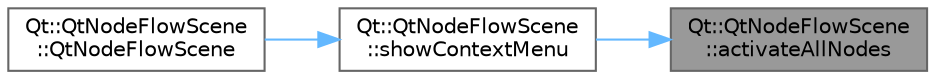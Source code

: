 digraph "Qt::QtNodeFlowScene::activateAllNodes"
{
 // LATEX_PDF_SIZE
  bgcolor="transparent";
  edge [fontname=Helvetica,fontsize=10,labelfontname=Helvetica,labelfontsize=10];
  node [fontname=Helvetica,fontsize=10,shape=box,height=0.2,width=0.4];
  rankdir="RL";
  Node1 [id="Node000001",label="Qt::QtNodeFlowScene\l::activateAllNodes",height=0.2,width=0.4,color="gray40", fillcolor="grey60", style="filled", fontcolor="black",tooltip=" "];
  Node1 -> Node2 [id="edge1_Node000001_Node000002",dir="back",color="steelblue1",style="solid",tooltip=" "];
  Node2 [id="Node000002",label="Qt::QtNodeFlowScene\l::showContextMenu",height=0.2,width=0.4,color="grey40", fillcolor="white", style="filled",URL="$class_qt_1_1_qt_node_flow_scene.html#aa41109191c5699b10ad2132eafb64499",tooltip=" "];
  Node2 -> Node3 [id="edge2_Node000002_Node000003",dir="back",color="steelblue1",style="solid",tooltip=" "];
  Node3 [id="Node000003",label="Qt::QtNodeFlowScene\l::QtNodeFlowScene",height=0.2,width=0.4,color="grey40", fillcolor="white", style="filled",URL="$class_qt_1_1_qt_node_flow_scene.html#ab47298add0fea824f9705563d4ac7511",tooltip=" "];
}
